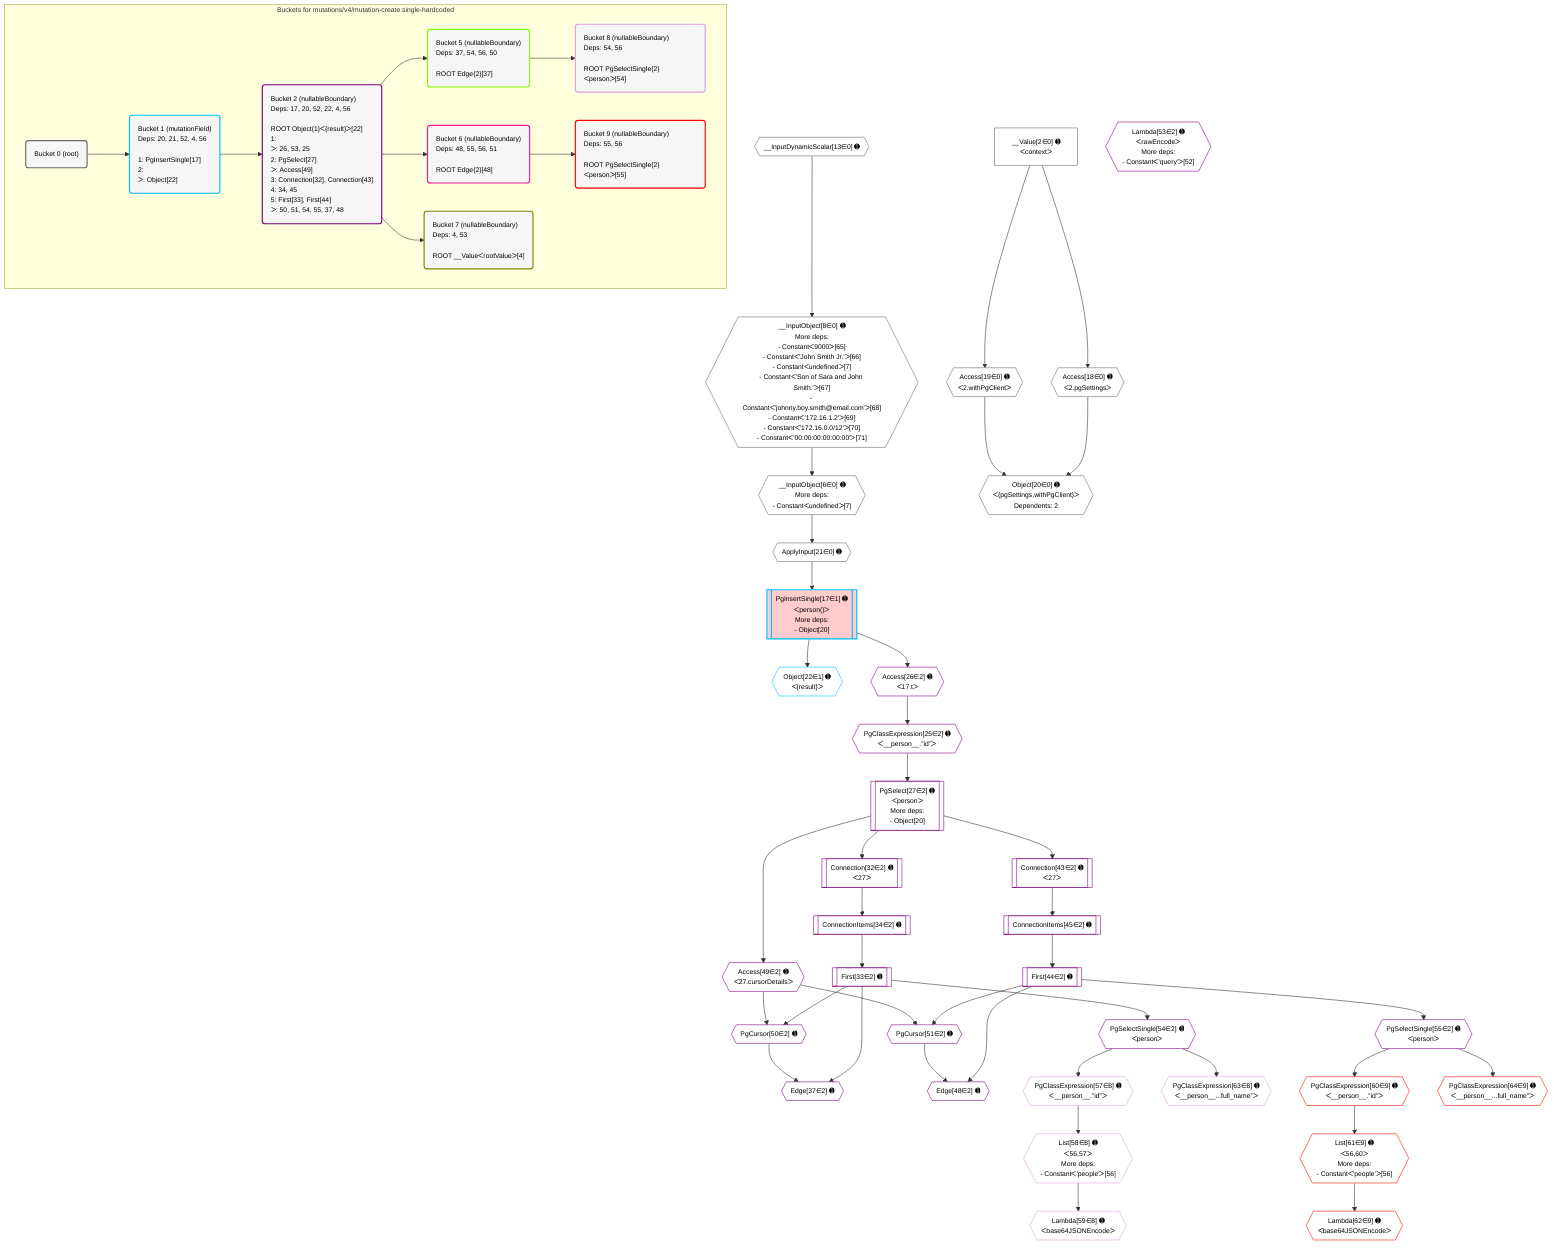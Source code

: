 %%{init: {'themeVariables': { 'fontSize': '12px'}}}%%
graph TD
    classDef path fill:#eee,stroke:#000,color:#000
    classDef plan fill:#fff,stroke-width:1px,color:#000
    classDef itemplan fill:#fff,stroke-width:2px,color:#000
    classDef unbatchedplan fill:#dff,stroke-width:1px,color:#000
    classDef sideeffectplan fill:#fcc,stroke-width:2px,color:#000
    classDef bucket fill:#f6f6f6,color:#000,stroke-width:2px,text-align:left

    subgraph "Buckets for mutations/v4/mutation-create.single-hardcoded"
    Bucket0("Bucket 0 (root)"):::bucket
    Bucket1("Bucket 1 (mutationField)<br />Deps: 20, 21, 52, 4, 56<br /><br />1: PgInsertSingle[17]<br />2: <br />ᐳ: Object[22]"):::bucket
    Bucket2("Bucket 2 (nullableBoundary)<br />Deps: 17, 20, 52, 22, 4, 56<br /><br />ROOT Object{1}ᐸ{result}ᐳ[22]<br />1: <br />ᐳ: 26, 53, 25<br />2: PgSelect[27]<br />ᐳ: Access[49]<br />3: Connection[32], Connection[43]<br />4: 34, 45<br />5: First[33], First[44]<br />ᐳ: 50, 51, 54, 55, 37, 48"):::bucket
    Bucket5("Bucket 5 (nullableBoundary)<br />Deps: 37, 54, 56, 50<br /><br />ROOT Edge{2}[37]"):::bucket
    Bucket6("Bucket 6 (nullableBoundary)<br />Deps: 48, 55, 56, 51<br /><br />ROOT Edge{2}[48]"):::bucket
    Bucket7("Bucket 7 (nullableBoundary)<br />Deps: 4, 53<br /><br />ROOT __ValueᐸrootValueᐳ[4]"):::bucket
    Bucket8("Bucket 8 (nullableBoundary)<br />Deps: 54, 56<br /><br />ROOT PgSelectSingle{2}ᐸpersonᐳ[54]"):::bucket
    Bucket9("Bucket 9 (nullableBoundary)<br />Deps: 55, 56<br /><br />ROOT PgSelectSingle{2}ᐸpersonᐳ[55]"):::bucket
    end
    Bucket0 --> Bucket1
    Bucket1 --> Bucket2
    Bucket2 --> Bucket5 & Bucket6 & Bucket7
    Bucket5 --> Bucket8
    Bucket6 --> Bucket9

    %% plan dependencies
    __InputObject8{{"__InputObject[8∈0] ➊<br />More deps:<br />- Constantᐸ9000ᐳ[65]<br />- Constantᐸ'John Smith Jr.'ᐳ[66]<br />- Constantᐸundefinedᐳ[7]<br />- Constantᐸ'Son of Sara and John Smith.'ᐳ[67]<br />- Constantᐸ'johnny.boy.smith@email.com'ᐳ[68]<br />- Constantᐸ'172.16.1.2'ᐳ[69]<br />- Constantᐸ'172.16.0.0/12'ᐳ[70]<br />- Constantᐸ'00:00:00:00:00:00'ᐳ[71]"}}:::plan
    __InputDynamicScalar13{{"__InputDynamicScalar[13∈0] ➊"}}:::plan
    __InputDynamicScalar13 --> __InputObject8
    __InputObject6{{"__InputObject[6∈0] ➊<br />More deps:<br />- Constantᐸundefinedᐳ[7]"}}:::plan
    __InputObject8 --> __InputObject6
    Object20{{"Object[20∈0] ➊<br />ᐸ{pgSettings,withPgClient}ᐳ<br />Dependents: 2"}}:::plan
    Access18{{"Access[18∈0] ➊<br />ᐸ2.pgSettingsᐳ"}}:::plan
    Access19{{"Access[19∈0] ➊<br />ᐸ2.withPgClientᐳ"}}:::plan
    Access18 & Access19 --> Object20
    __Value2["__Value[2∈0] ➊<br />ᐸcontextᐳ"]:::plan
    __Value2 --> Access18
    __Value2 --> Access19
    ApplyInput21{{"ApplyInput[21∈0] ➊"}}:::plan
    __InputObject6 --> ApplyInput21
    PgInsertSingle17[["PgInsertSingle[17∈1] ➊<br />ᐸperson()ᐳ<br />More deps:<br />- Object[20]"]]:::sideeffectplan
    ApplyInput21 --> PgInsertSingle17
    Object22{{"Object[22∈1] ➊<br />ᐸ{result}ᐳ"}}:::plan
    PgInsertSingle17 --> Object22
    PgSelect27[["PgSelect[27∈2] ➊<br />ᐸpersonᐳ<br />More deps:<br />- Object[20]"]]:::plan
    PgClassExpression25{{"PgClassExpression[25∈2] ➊<br />ᐸ__person__.”id”ᐳ"}}:::plan
    PgClassExpression25 --> PgSelect27
    Edge37{{"Edge[37∈2] ➊"}}:::plan
    First33[["First[33∈2] ➊"]]:::plan
    PgCursor50{{"PgCursor[50∈2] ➊"}}:::plan
    First33 & PgCursor50 --> Edge37
    Edge48{{"Edge[48∈2] ➊"}}:::plan
    First44[["First[44∈2] ➊"]]:::plan
    PgCursor51{{"PgCursor[51∈2] ➊"}}:::plan
    First44 & PgCursor51 --> Edge48
    Access49{{"Access[49∈2] ➊<br />ᐸ27.cursorDetailsᐳ"}}:::plan
    First33 & Access49 --> PgCursor50
    First44 & Access49 --> PgCursor51
    Access26{{"Access[26∈2] ➊<br />ᐸ17.tᐳ"}}:::plan
    Access26 --> PgClassExpression25
    PgInsertSingle17 --> Access26
    Connection32[["Connection[32∈2] ➊<br />ᐸ27ᐳ"]]:::plan
    PgSelect27 --> Connection32
    ConnectionItems34[["ConnectionItems[34∈2] ➊"]]:::plan
    ConnectionItems34 --> First33
    Connection32 --> ConnectionItems34
    Connection43[["Connection[43∈2] ➊<br />ᐸ27ᐳ"]]:::plan
    PgSelect27 --> Connection43
    ConnectionItems45[["ConnectionItems[45∈2] ➊"]]:::plan
    ConnectionItems45 --> First44
    Connection43 --> ConnectionItems45
    PgSelect27 --> Access49
    Lambda53{{"Lambda[53∈2] ➊<br />ᐸrawEncodeᐳ<br />More deps:<br />- Constantᐸ'query'ᐳ[52]"}}:::plan
    PgSelectSingle54{{"PgSelectSingle[54∈2] ➊<br />ᐸpersonᐳ"}}:::plan
    First33 --> PgSelectSingle54
    PgSelectSingle55{{"PgSelectSingle[55∈2] ➊<br />ᐸpersonᐳ"}}:::plan
    First44 --> PgSelectSingle55
    List58{{"List[58∈8] ➊<br />ᐸ56,57ᐳ<br />More deps:<br />- Constantᐸ'people'ᐳ[56]"}}:::plan
    PgClassExpression57{{"PgClassExpression[57∈8] ➊<br />ᐸ__person__.”id”ᐳ"}}:::plan
    PgClassExpression57 --> List58
    PgSelectSingle54 --> PgClassExpression57
    Lambda59{{"Lambda[59∈8] ➊<br />ᐸbase64JSONEncodeᐳ"}}:::plan
    List58 --> Lambda59
    PgClassExpression63{{"PgClassExpression[63∈8] ➊<br />ᐸ__person__...full_name”ᐳ"}}:::plan
    PgSelectSingle54 --> PgClassExpression63
    List61{{"List[61∈9] ➊<br />ᐸ56,60ᐳ<br />More deps:<br />- Constantᐸ'people'ᐳ[56]"}}:::plan
    PgClassExpression60{{"PgClassExpression[60∈9] ➊<br />ᐸ__person__.”id”ᐳ"}}:::plan
    PgClassExpression60 --> List61
    PgSelectSingle55 --> PgClassExpression60
    Lambda62{{"Lambda[62∈9] ➊<br />ᐸbase64JSONEncodeᐳ"}}:::plan
    List61 --> Lambda62
    PgClassExpression64{{"PgClassExpression[64∈9] ➊<br />ᐸ__person__...full_name”ᐳ"}}:::plan
    PgSelectSingle55 --> PgClassExpression64

    %% define steps
    classDef bucket0 stroke:#696969
    class Bucket0,__Value2,__InputObject6,__InputObject8,__InputDynamicScalar13,Access18,Access19,Object20,ApplyInput21 bucket0
    classDef bucket1 stroke:#00bfff
    class Bucket1,PgInsertSingle17,Object22 bucket1
    classDef bucket2 stroke:#7f007f
    class Bucket2,PgClassExpression25,Access26,PgSelect27,Connection32,First33,ConnectionItems34,Edge37,Connection43,First44,ConnectionItems45,Edge48,Access49,PgCursor50,PgCursor51,Lambda53,PgSelectSingle54,PgSelectSingle55 bucket2
    classDef bucket5 stroke:#7fff00
    class Bucket5 bucket5
    classDef bucket6 stroke:#ff1493
    class Bucket6 bucket6
    classDef bucket7 stroke:#808000
    class Bucket7 bucket7
    classDef bucket8 stroke:#dda0dd
    class Bucket8,PgClassExpression57,List58,Lambda59,PgClassExpression63 bucket8
    classDef bucket9 stroke:#ff0000
    class Bucket9,PgClassExpression60,List61,Lambda62,PgClassExpression64 bucket9

    %% implicit side effects